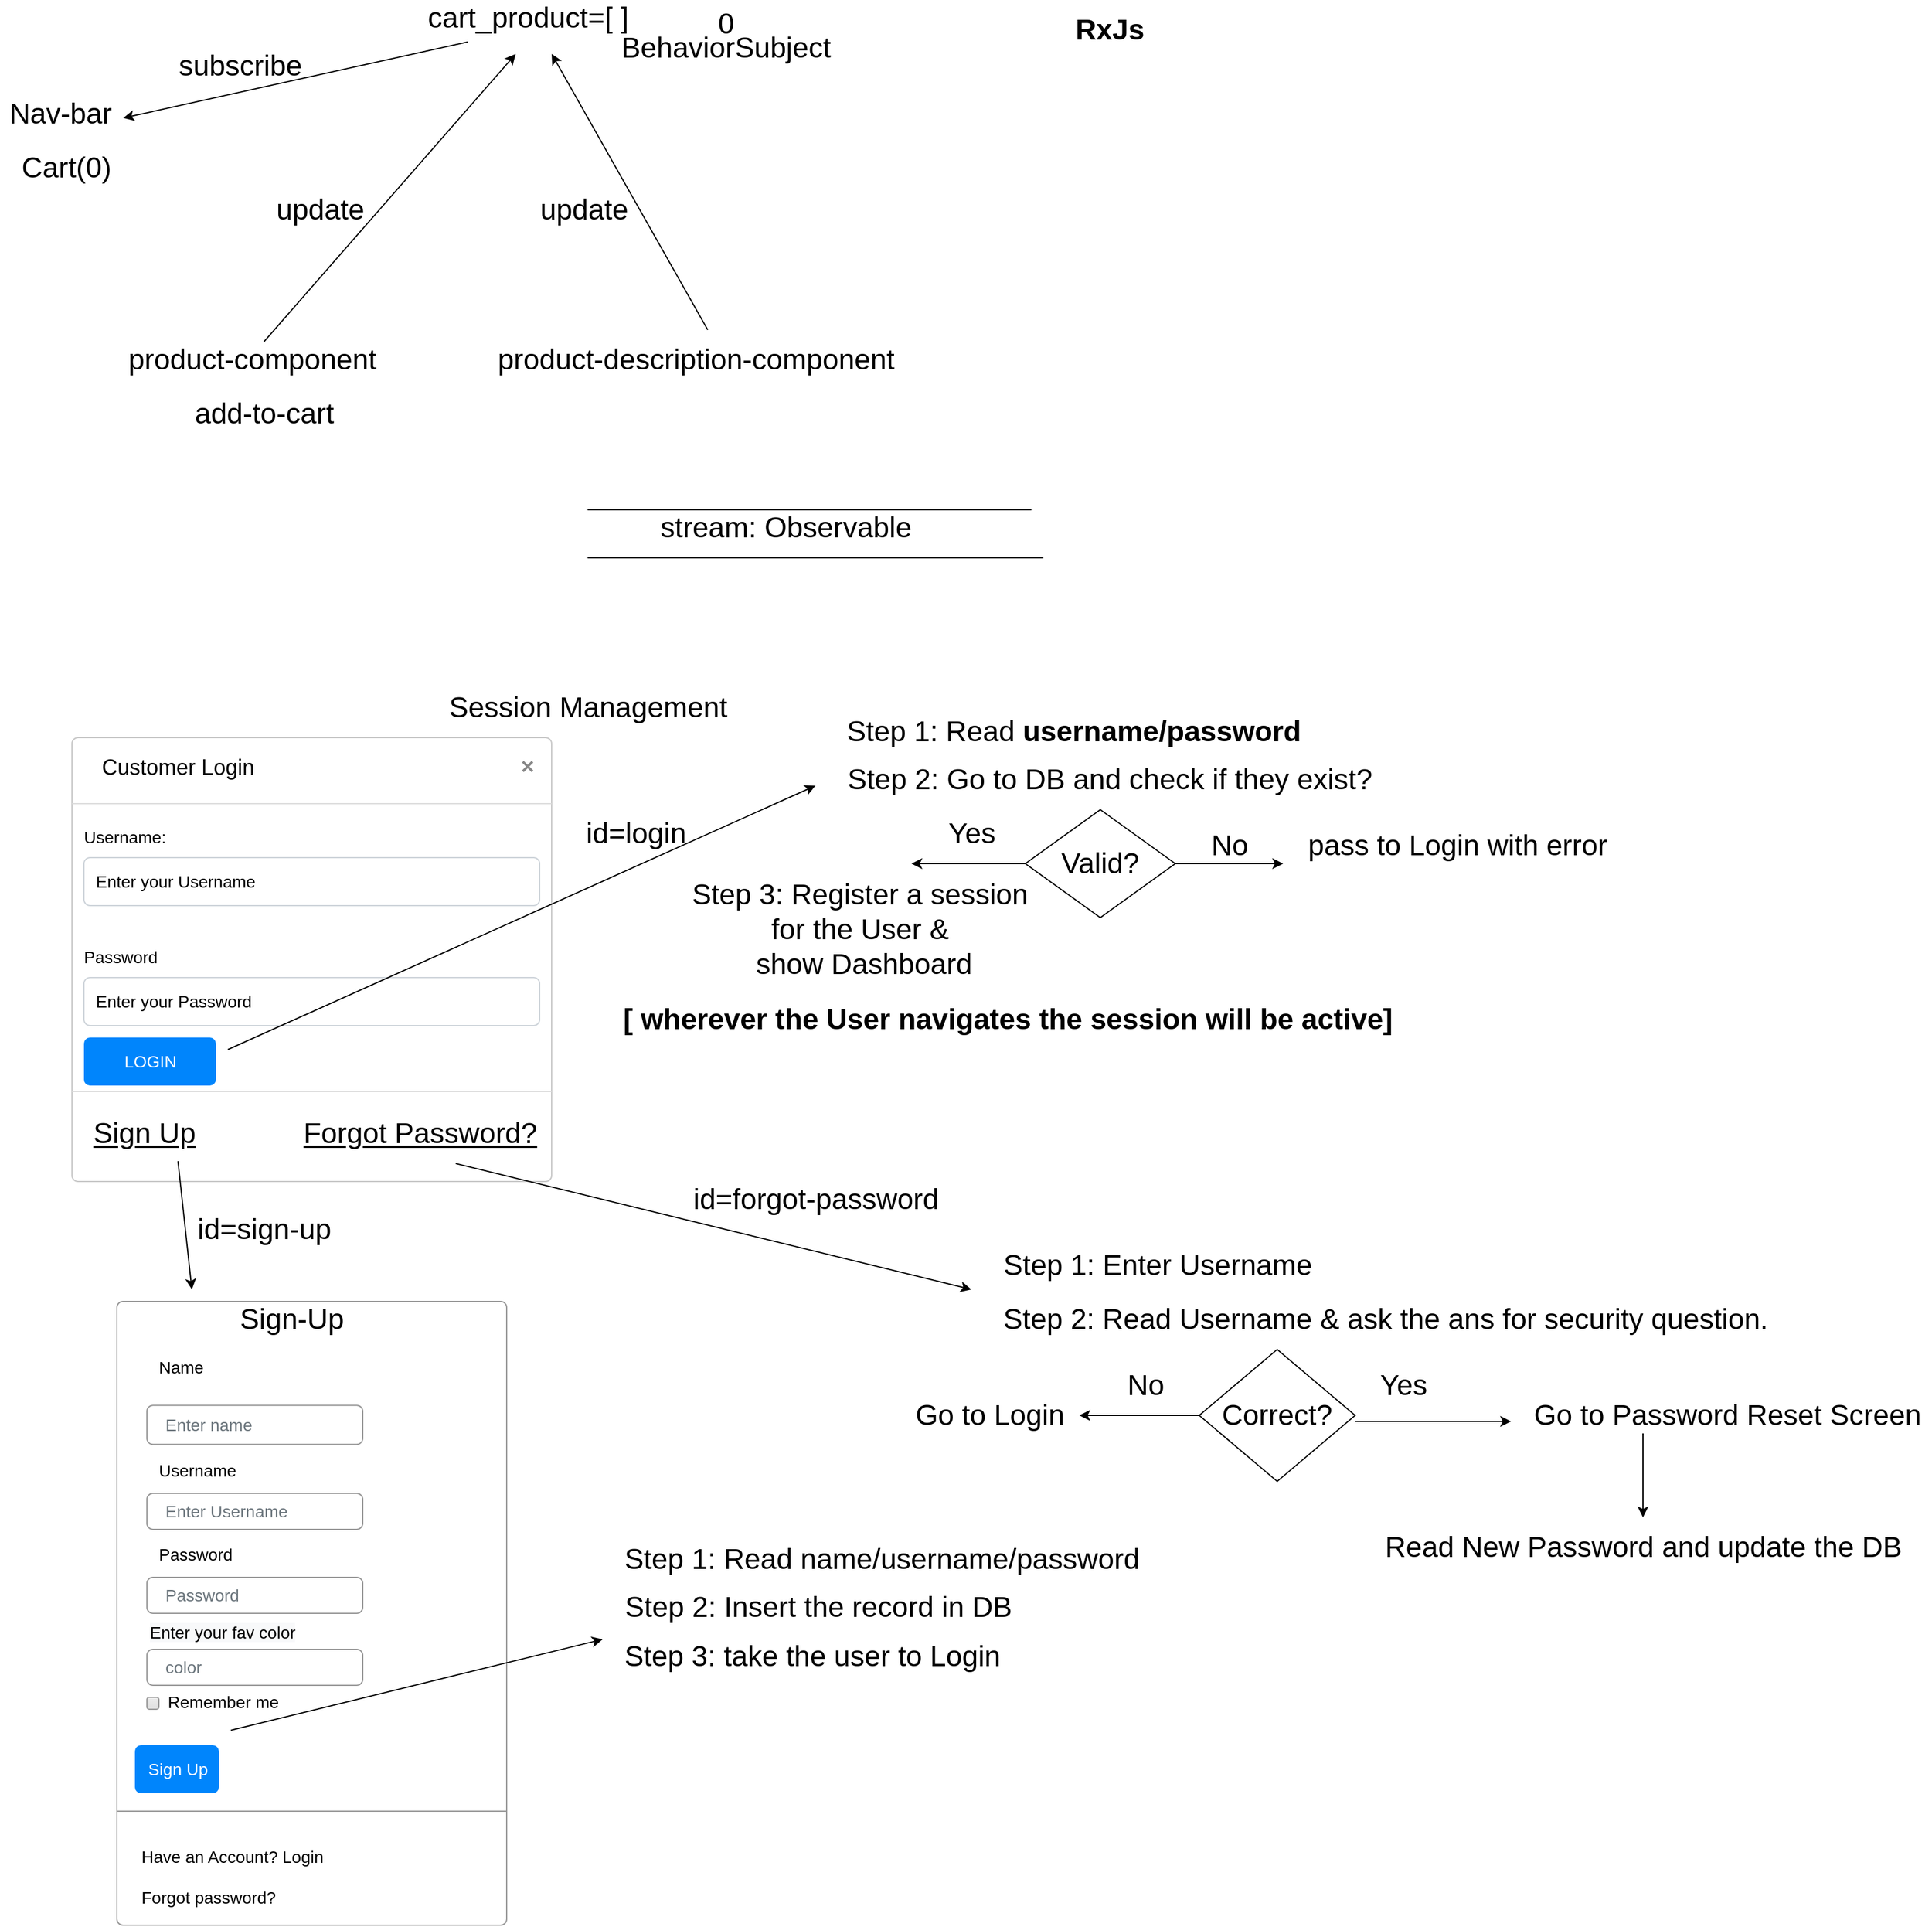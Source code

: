 <mxfile version="17.2.4" type="github">
  <diagram id="UQAobm9ets7YVORpFiId" name="Page-1">
    <mxGraphModel dx="1598" dy="724" grid="1" gridSize="10" guides="1" tooltips="1" connect="1" arrows="1" fold="1" page="1" pageScale="1" pageWidth="850" pageHeight="1100" math="0" shadow="0">
      <root>
        <mxCell id="0" />
        <mxCell id="1" parent="0" />
        <mxCell id="yNYRJrpEzRyKBh-r8Ov4-1" value="&lt;font style=&quot;font-size: 24px&quot;&gt;cart_product=[ ]&lt;/font&gt;" style="text;html=1;align=center;verticalAlign=middle;resizable=0;points=[];autosize=1;strokeColor=none;fillColor=none;" vertex="1" parent="1">
          <mxGeometry x="390" y="20" width="180" height="20" as="geometry" />
        </mxCell>
        <mxCell id="yNYRJrpEzRyKBh-r8Ov4-2" value="0" style="text;html=1;align=center;verticalAlign=middle;resizable=0;points=[];autosize=1;strokeColor=none;fillColor=none;fontSize=24;" vertex="1" parent="1">
          <mxGeometry x="630" y="20" width="30" height="30" as="geometry" />
        </mxCell>
        <mxCell id="yNYRJrpEzRyKBh-r8Ov4-3" value="Nav-bar" style="text;html=1;align=center;verticalAlign=middle;resizable=0;points=[];autosize=1;strokeColor=none;fillColor=none;fontSize=24;" vertex="1" parent="1">
          <mxGeometry x="40" y="95" width="100" height="30" as="geometry" />
        </mxCell>
        <mxCell id="yNYRJrpEzRyKBh-r8Ov4-4" value="" style="endArrow=classic;html=1;rounded=0;fontSize=24;exitX=0.222;exitY=1.5;exitDx=0;exitDy=0;exitPerimeter=0;entryX=1.028;entryY=0.613;entryDx=0;entryDy=0;entryPerimeter=0;" edge="1" parent="1" source="yNYRJrpEzRyKBh-r8Ov4-1" target="yNYRJrpEzRyKBh-r8Ov4-3">
          <mxGeometry width="50" height="50" relative="1" as="geometry">
            <mxPoint x="140" y="110" as="sourcePoint" />
            <mxPoint x="40" y="310" as="targetPoint" />
          </mxGeometry>
        </mxCell>
        <mxCell id="yNYRJrpEzRyKBh-r8Ov4-5" value="Cart(0)" style="text;html=1;align=center;verticalAlign=middle;resizable=0;points=[];autosize=1;strokeColor=none;fillColor=none;fontSize=24;" vertex="1" parent="1">
          <mxGeometry x="50" y="140" width="90" height="30" as="geometry" />
        </mxCell>
        <mxCell id="yNYRJrpEzRyKBh-r8Ov4-6" value="product-component" style="text;html=1;align=center;verticalAlign=middle;resizable=0;points=[];autosize=1;strokeColor=none;fillColor=none;fontSize=24;" vertex="1" parent="1">
          <mxGeometry x="140" y="300" width="220" height="30" as="geometry" />
        </mxCell>
        <mxCell id="yNYRJrpEzRyKBh-r8Ov4-7" value="product-description-component" style="text;html=1;align=center;verticalAlign=middle;resizable=0;points=[];autosize=1;strokeColor=none;fillColor=none;fontSize=24;" vertex="1" parent="1">
          <mxGeometry x="445" y="300" width="350" height="30" as="geometry" />
        </mxCell>
        <mxCell id="yNYRJrpEzRyKBh-r8Ov4-8" value="" style="endArrow=classic;html=1;rounded=0;fontSize=24;exitX=0.529;exitY=-0.333;exitDx=0;exitDy=0;exitPerimeter=0;" edge="1" parent="1" source="yNYRJrpEzRyKBh-r8Ov4-7">
          <mxGeometry width="50" height="50" relative="1" as="geometry">
            <mxPoint x="550" y="290" as="sourcePoint" />
            <mxPoint x="500" y="60" as="targetPoint" />
          </mxGeometry>
        </mxCell>
        <mxCell id="yNYRJrpEzRyKBh-r8Ov4-9" value="" style="endArrow=classic;html=1;rounded=0;fontSize=24;" edge="1" parent="1">
          <mxGeometry width="50" height="50" relative="1" as="geometry">
            <mxPoint x="260" y="300" as="sourcePoint" />
            <mxPoint x="470" y="60" as="targetPoint" />
          </mxGeometry>
        </mxCell>
        <mxCell id="yNYRJrpEzRyKBh-r8Ov4-10" value="add-to-cart" style="text;html=1;align=center;verticalAlign=middle;resizable=0;points=[];autosize=1;strokeColor=none;fillColor=none;fontSize=24;" vertex="1" parent="1">
          <mxGeometry x="195" y="345" width="130" height="30" as="geometry" />
        </mxCell>
        <mxCell id="yNYRJrpEzRyKBh-r8Ov4-11" value="update&amp;nbsp;" style="text;html=1;align=center;verticalAlign=middle;resizable=0;points=[];autosize=1;strokeColor=none;fillColor=none;fontSize=24;" vertex="1" parent="1">
          <mxGeometry x="260" y="175" width="100" height="30" as="geometry" />
        </mxCell>
        <mxCell id="yNYRJrpEzRyKBh-r8Ov4-12" value="update&amp;nbsp;" style="text;html=1;align=center;verticalAlign=middle;resizable=0;points=[];autosize=1;strokeColor=none;fillColor=none;fontSize=24;" vertex="1" parent="1">
          <mxGeometry x="480" y="175" width="100" height="30" as="geometry" />
        </mxCell>
        <mxCell id="yNYRJrpEzRyKBh-r8Ov4-13" value="subscribe" style="text;html=1;align=center;verticalAlign=middle;resizable=0;points=[];autosize=1;strokeColor=none;fillColor=none;fontSize=24;" vertex="1" parent="1">
          <mxGeometry x="180" y="55" width="120" height="30" as="geometry" />
        </mxCell>
        <mxCell id="yNYRJrpEzRyKBh-r8Ov4-14" value="RxJs" style="text;html=1;align=center;verticalAlign=middle;resizable=0;points=[];autosize=1;strokeColor=none;fillColor=none;fontSize=24;fontStyle=1" vertex="1" parent="1">
          <mxGeometry x="930" y="25" width="70" height="30" as="geometry" />
        </mxCell>
        <mxCell id="yNYRJrpEzRyKBh-r8Ov4-15" value="BehaviorSubject" style="text;html=1;align=center;verticalAlign=middle;resizable=0;points=[];autosize=1;strokeColor=none;fillColor=none;fontSize=24;" vertex="1" parent="1">
          <mxGeometry x="550" y="40" width="190" height="30" as="geometry" />
        </mxCell>
        <mxCell id="yNYRJrpEzRyKBh-r8Ov4-16" value="" style="endArrow=none;html=1;rounded=0;fontSize=24;" edge="1" parent="1">
          <mxGeometry width="50" height="50" relative="1" as="geometry">
            <mxPoint x="530" y="440" as="sourcePoint" />
            <mxPoint x="900" y="440" as="targetPoint" />
          </mxGeometry>
        </mxCell>
        <mxCell id="yNYRJrpEzRyKBh-r8Ov4-17" value="" style="endArrow=none;html=1;rounded=0;fontSize=24;" edge="1" parent="1">
          <mxGeometry width="50" height="50" relative="1" as="geometry">
            <mxPoint x="530" y="480" as="sourcePoint" />
            <mxPoint x="910" y="480" as="targetPoint" />
          </mxGeometry>
        </mxCell>
        <mxCell id="yNYRJrpEzRyKBh-r8Ov4-18" value="stream: Observable" style="text;html=1;align=center;verticalAlign=middle;resizable=0;points=[];autosize=1;strokeColor=none;fillColor=none;fontSize=24;" vertex="1" parent="1">
          <mxGeometry x="580" y="440" width="230" height="30" as="geometry" />
        </mxCell>
        <mxCell id="yNYRJrpEzRyKBh-r8Ov4-19" value="Session Management" style="text;html=1;align=center;verticalAlign=middle;resizable=0;points=[];autosize=1;strokeColor=none;fillColor=none;fontSize=24;" vertex="1" parent="1">
          <mxGeometry x="405" y="590" width="250" height="30" as="geometry" />
        </mxCell>
        <mxCell id="yNYRJrpEzRyKBh-r8Ov4-20" value="&lt;span style=&quot;white-space: pre&quot;&gt;	&lt;/span&gt;&lt;span style=&quot;white-space: pre&quot;&gt;	&lt;/span&gt;Customer Login" style="html=1;shadow=0;dashed=0;shape=mxgraph.bootstrap.rrect;rSize=5;html=1;strokeColor=#C8C8C8;fillColor=#ffffff;whiteSpace=wrap;verticalAlign=top;align=left;fontSize=18;spacing=15;spacingTop=-5;" vertex="1" parent="1">
          <mxGeometry x="100" y="630" width="400" height="370" as="geometry" />
        </mxCell>
        <mxCell id="yNYRJrpEzRyKBh-r8Ov4-21" value="" style="shape=line;strokeColor=#dddddd;resizeWidth=1;fontSize=24;" vertex="1" parent="yNYRJrpEzRyKBh-r8Ov4-20">
          <mxGeometry width="400" height="10" relative="1" as="geometry">
            <mxPoint y="50" as="offset" />
          </mxGeometry>
        </mxCell>
        <mxCell id="yNYRJrpEzRyKBh-r8Ov4-22" value="" style="html=1;shadow=0;dashed=0;shape=mxgraph.bootstrap.x;strokeColor=#868686;strokeWidth=2;fontSize=24;" vertex="1" parent="yNYRJrpEzRyKBh-r8Ov4-20">
          <mxGeometry x="1" width="8" height="8" relative="1" as="geometry">
            <mxPoint x="-24" y="20" as="offset" />
          </mxGeometry>
        </mxCell>
        <mxCell id="yNYRJrpEzRyKBh-r8Ov4-23" value="Username:" style="strokeColor=none;fillColor=none;resizeWidth=1;align=left;verticalAlign=top;spacing=10;fontSize=14;whiteSpace=wrap;html=1;" vertex="1" parent="yNYRJrpEzRyKBh-r8Ov4-20">
          <mxGeometry width="400" height="40" relative="1" as="geometry">
            <mxPoint y="60" as="offset" />
          </mxGeometry>
        </mxCell>
        <mxCell id="yNYRJrpEzRyKBh-r8Ov4-24" value="Enter your Username" style="html=1;shadow=0;dashed=0;shape=mxgraph.bootstrap.rrect;rSize=5;strokeColor=#CED4DA;fillColor=none;align=left;verticalAlign=middle;spacing=10;fontSize=14;whiteSpace=wrap;html=1;" vertex="1" parent="yNYRJrpEzRyKBh-r8Ov4-20">
          <mxGeometry width="380" height="40" relative="1" as="geometry">
            <mxPoint x="10" y="100" as="offset" />
          </mxGeometry>
        </mxCell>
        <mxCell id="yNYRJrpEzRyKBh-r8Ov4-25" value="Password" style="strokeColor=none;fillColor=none;resizeWidth=1;align=left;verticalAlign=top;spacing=10;fontSize=14;whiteSpace=wrap;html=1;" vertex="1" parent="yNYRJrpEzRyKBh-r8Ov4-20">
          <mxGeometry width="400" height="40" relative="1" as="geometry">
            <mxPoint y="160" as="offset" />
          </mxGeometry>
        </mxCell>
        <mxCell id="yNYRJrpEzRyKBh-r8Ov4-27" value="" style="shape=line;strokeColor=#dddddd;resizeWidth=1;fontSize=24;" vertex="1" parent="yNYRJrpEzRyKBh-r8Ov4-20">
          <mxGeometry width="400" height="10" relative="1" as="geometry">
            <mxPoint y="290" as="offset" />
          </mxGeometry>
        </mxCell>
        <mxCell id="yNYRJrpEzRyKBh-r8Ov4-28" value="LOGIN" style="html=1;shadow=0;dashed=0;shape=mxgraph.bootstrap.rrect;rSize=5;fillColor=#0085FC;strokeColor=none;fontColor=#FFFFFF;fontSize=14;" vertex="1" parent="yNYRJrpEzRyKBh-r8Ov4-20">
          <mxGeometry x="1" y="1" width="110" height="40" relative="1" as="geometry">
            <mxPoint x="-390" y="-120" as="offset" />
          </mxGeometry>
        </mxCell>
        <mxCell id="yNYRJrpEzRyKBh-r8Ov4-30" value="Enter your Password" style="html=1;shadow=0;dashed=0;shape=mxgraph.bootstrap.rrect;rSize=5;strokeColor=#CED4DA;fillColor=none;align=left;verticalAlign=middle;spacing=10;fontSize=14;whiteSpace=wrap;html=1;" vertex="1" parent="yNYRJrpEzRyKBh-r8Ov4-20">
          <mxGeometry x="10" y="200" width="380" height="40" as="geometry" />
        </mxCell>
        <mxCell id="yNYRJrpEzRyKBh-r8Ov4-31" value="&lt;u&gt;Sign Up&lt;/u&gt;" style="text;html=1;align=center;verticalAlign=middle;resizable=0;points=[];autosize=1;strokeColor=none;fillColor=none;fontSize=24;" vertex="1" parent="yNYRJrpEzRyKBh-r8Ov4-20">
          <mxGeometry x="10" y="315" width="100" height="30" as="geometry" />
        </mxCell>
        <mxCell id="yNYRJrpEzRyKBh-r8Ov4-32" value="" style="endArrow=classic;html=1;rounded=0;fontSize=24;" edge="1" parent="yNYRJrpEzRyKBh-r8Ov4-20">
          <mxGeometry width="50" height="50" relative="1" as="geometry">
            <mxPoint x="130" y="260" as="sourcePoint" />
            <mxPoint x="620" y="40" as="targetPoint" />
          </mxGeometry>
        </mxCell>
        <mxCell id="yNYRJrpEzRyKBh-r8Ov4-33" value="" style="endArrow=classic;html=1;rounded=0;fontSize=24;exitX=0.784;exitY=1.267;exitDx=0;exitDy=0;exitPerimeter=0;" edge="1" parent="yNYRJrpEzRyKBh-r8Ov4-20" source="yNYRJrpEzRyKBh-r8Ov4-31">
          <mxGeometry width="50" height="50" relative="1" as="geometry">
            <mxPoint x="110" y="340" as="sourcePoint" />
            <mxPoint x="100" y="460" as="targetPoint" />
          </mxGeometry>
        </mxCell>
        <mxCell id="yNYRJrpEzRyKBh-r8Ov4-34" value="&lt;u&gt;Forgot Password?&lt;/u&gt;" style="text;html=1;align=center;verticalAlign=middle;resizable=0;points=[];autosize=1;strokeColor=none;fillColor=none;fontSize=24;" vertex="1" parent="yNYRJrpEzRyKBh-r8Ov4-20">
          <mxGeometry x="185" y="315" width="210" height="30" as="geometry" />
        </mxCell>
        <mxCell id="yNYRJrpEzRyKBh-r8Ov4-35" value="" style="endArrow=classic;html=1;rounded=0;fontSize=24;" edge="1" parent="yNYRJrpEzRyKBh-r8Ov4-20">
          <mxGeometry width="50" height="50" relative="1" as="geometry">
            <mxPoint x="320" y="355" as="sourcePoint" />
            <mxPoint x="750" y="460" as="targetPoint" />
          </mxGeometry>
        </mxCell>
        <mxCell id="yNYRJrpEzRyKBh-r8Ov4-36" value="id=login" style="text;html=1;align=center;verticalAlign=middle;resizable=0;points=[];autosize=1;strokeColor=none;fillColor=none;fontSize=24;" vertex="1" parent="1">
          <mxGeometry x="520" y="695" width="100" height="30" as="geometry" />
        </mxCell>
        <mxCell id="yNYRJrpEzRyKBh-r8Ov4-37" value="id=sign-up" style="text;html=1;align=center;verticalAlign=middle;resizable=0;points=[];autosize=1;strokeColor=none;fillColor=none;fontSize=24;" vertex="1" parent="1">
          <mxGeometry x="195" y="1025" width="130" height="30" as="geometry" />
        </mxCell>
        <mxCell id="yNYRJrpEzRyKBh-r8Ov4-38" value="id=forgot-password" style="text;html=1;align=center;verticalAlign=middle;resizable=0;points=[];autosize=1;strokeColor=none;fillColor=none;fontSize=24;" vertex="1" parent="1">
          <mxGeometry x="610" y="1000" width="220" height="30" as="geometry" />
        </mxCell>
        <mxCell id="yNYRJrpEzRyKBh-r8Ov4-39" value="Step 1: Read &lt;b&gt;username/password&lt;/b&gt;" style="text;html=1;align=center;verticalAlign=middle;resizable=0;points=[];autosize=1;strokeColor=none;fillColor=none;fontSize=24;" vertex="1" parent="1">
          <mxGeometry x="740" y="610" width="390" height="30" as="geometry" />
        </mxCell>
        <mxCell id="yNYRJrpEzRyKBh-r8Ov4-40" value="Step 2: Go to DB and check if they exist?" style="text;html=1;align=center;verticalAlign=middle;resizable=0;points=[];autosize=1;strokeColor=none;fillColor=none;fontSize=24;" vertex="1" parent="1">
          <mxGeometry x="740" y="650" width="450" height="30" as="geometry" />
        </mxCell>
        <mxCell id="yNYRJrpEzRyKBh-r8Ov4-41" value="Valid?" style="rhombus;whiteSpace=wrap;html=1;fontSize=24;" vertex="1" parent="1">
          <mxGeometry x="895" y="690" width="125" height="90" as="geometry" />
        </mxCell>
        <mxCell id="yNYRJrpEzRyKBh-r8Ov4-42" value="" style="endArrow=classic;html=1;rounded=0;fontSize=24;" edge="1" parent="1">
          <mxGeometry width="50" height="50" relative="1" as="geometry">
            <mxPoint x="895" y="735" as="sourcePoint" />
            <mxPoint x="800" y="735" as="targetPoint" />
          </mxGeometry>
        </mxCell>
        <mxCell id="yNYRJrpEzRyKBh-r8Ov4-43" value="" style="endArrow=classic;html=1;rounded=0;fontSize=24;" edge="1" parent="1">
          <mxGeometry width="50" height="50" relative="1" as="geometry">
            <mxPoint x="1020" y="735" as="sourcePoint" />
            <mxPoint x="1110" y="735" as="targetPoint" />
          </mxGeometry>
        </mxCell>
        <mxCell id="yNYRJrpEzRyKBh-r8Ov4-44" value="No" style="text;html=1;align=center;verticalAlign=middle;resizable=0;points=[];autosize=1;strokeColor=none;fillColor=none;fontSize=24;" vertex="1" parent="1">
          <mxGeometry x="1040" y="705" width="50" height="30" as="geometry" />
        </mxCell>
        <mxCell id="yNYRJrpEzRyKBh-r8Ov4-45" value="pass to Login with error" style="text;html=1;align=center;verticalAlign=middle;resizable=0;points=[];autosize=1;strokeColor=none;fillColor=none;fontSize=24;" vertex="1" parent="1">
          <mxGeometry x="1120" y="705" width="270" height="30" as="geometry" />
        </mxCell>
        <mxCell id="yNYRJrpEzRyKBh-r8Ov4-46" value="Yes" style="text;html=1;align=center;verticalAlign=middle;resizable=0;points=[];autosize=1;strokeColor=none;fillColor=none;fontSize=24;" vertex="1" parent="1">
          <mxGeometry x="825" y="695" width="50" height="30" as="geometry" />
        </mxCell>
        <mxCell id="yNYRJrpEzRyKBh-r8Ov4-48" value="Step 3: Register a session&amp;nbsp;&lt;br&gt;for the User &amp;amp;&amp;nbsp;&lt;br&gt;show Dashboard" style="text;html=1;align=center;verticalAlign=middle;resizable=0;points=[];autosize=1;strokeColor=none;fillColor=none;fontSize=24;" vertex="1" parent="1">
          <mxGeometry x="610" y="745" width="300" height="90" as="geometry" />
        </mxCell>
        <mxCell id="yNYRJrpEzRyKBh-r8Ov4-50" value="[ wherever the User navigates the session will be active]" style="text;html=1;align=center;verticalAlign=middle;resizable=0;points=[];autosize=1;strokeColor=none;fillColor=none;fontSize=24;fontStyle=1" vertex="1" parent="1">
          <mxGeometry x="550" y="850" width="660" height="30" as="geometry" />
        </mxCell>
        <mxCell id="yNYRJrpEzRyKBh-r8Ov4-51" value="" style="html=1;shadow=0;dashed=0;shape=mxgraph.bootstrap.rrect;rSize=5;fillColor=#ffffff;strokeColor=#999999;fontSize=24;" vertex="1" parent="1">
          <mxGeometry x="137.5" y="1100" width="325" height="520" as="geometry" />
        </mxCell>
        <mxCell id="yNYRJrpEzRyKBh-r8Ov4-52" value="Username" style="fillColor=none;strokeColor=none;align=left;spacing=20;fontSize=14;" vertex="1" parent="yNYRJrpEzRyKBh-r8Ov4-51">
          <mxGeometry width="220" height="40" relative="1" as="geometry">
            <mxPoint x="15" y="120" as="offset" />
          </mxGeometry>
        </mxCell>
        <mxCell id="yNYRJrpEzRyKBh-r8Ov4-53" value="Enter Username" style="html=1;shadow=0;dashed=0;shape=mxgraph.bootstrap.rrect;rSize=5;fillColor=none;strokeColor=#999999;align=left;spacing=15;fontSize=14;fontColor=#6C767D;" vertex="1" parent="yNYRJrpEzRyKBh-r8Ov4-51">
          <mxGeometry width="180" height="30" relative="1" as="geometry">
            <mxPoint x="25" y="160" as="offset" />
          </mxGeometry>
        </mxCell>
        <mxCell id="yNYRJrpEzRyKBh-r8Ov4-54" value="Password" style="fillColor=none;strokeColor=none;align=left;spacing=20;fontSize=14;" vertex="1" parent="yNYRJrpEzRyKBh-r8Ov4-51">
          <mxGeometry width="220" height="40" relative="1" as="geometry">
            <mxPoint x="15" y="190" as="offset" />
          </mxGeometry>
        </mxCell>
        <mxCell id="yNYRJrpEzRyKBh-r8Ov4-55" value="Password" style="html=1;shadow=0;dashed=0;shape=mxgraph.bootstrap.rrect;rSize=5;fillColor=none;strokeColor=#999999;align=left;spacing=15;fontSize=14;fontColor=#6C767D;" vertex="1" parent="yNYRJrpEzRyKBh-r8Ov4-51">
          <mxGeometry width="180" height="30" relative="1" as="geometry">
            <mxPoint x="25" y="230" as="offset" />
          </mxGeometry>
        </mxCell>
        <mxCell id="yNYRJrpEzRyKBh-r8Ov4-56" value="Remember me" style="html=1;shadow=0;dashed=0;shape=mxgraph.bootstrap.rrect;rSize=2;fillColor=#EDEDED;strokeColor=#999999;align=left;fontSize=14;fontColor=#000000;labelPosition=right;verticalLabelPosition=middle;verticalAlign=middle;spacingLeft=5;spacingTop=-2;gradientColor=#DEDEDE;" vertex="1" parent="yNYRJrpEzRyKBh-r8Ov4-51">
          <mxGeometry width="10" height="10" relative="1" as="geometry">
            <mxPoint x="25" y="330" as="offset" />
          </mxGeometry>
        </mxCell>
        <mxCell id="yNYRJrpEzRyKBh-r8Ov4-57" value="Sign Up" style="html=1;shadow=0;dashed=0;shape=mxgraph.bootstrap.rrect;rSize=5;fillColor=#0085FC;strokeColor=none;align=center;fontSize=14;fontColor=#FFFFFF;" vertex="1" parent="yNYRJrpEzRyKBh-r8Ov4-51">
          <mxGeometry width="70" height="40" relative="1" as="geometry">
            <mxPoint x="15" y="370" as="offset" />
          </mxGeometry>
        </mxCell>
        <mxCell id="yNYRJrpEzRyKBh-r8Ov4-58" value="" style="shape=line;strokeColor=#999999;perimeter=none;resizeWidth=1;fontSize=24;" vertex="1" parent="yNYRJrpEzRyKBh-r8Ov4-51">
          <mxGeometry width="325" height="10" relative="1" as="geometry">
            <mxPoint y="420" as="offset" />
          </mxGeometry>
        </mxCell>
        <mxCell id="yNYRJrpEzRyKBh-r8Ov4-59" value="Have an Account? Login&lt;br&gt;&lt;br&gt;Forgot password?" style="html=1;fillColor=none;strokeColor=none;align=left;spacing=20;fontSize=14;" vertex="1" parent="yNYRJrpEzRyKBh-r8Ov4-51">
          <mxGeometry width="220" height="60" relative="1" as="geometry">
            <mxPoint y="450" as="offset" />
          </mxGeometry>
        </mxCell>
        <mxCell id="yNYRJrpEzRyKBh-r8Ov4-70" value="Name" style="fillColor=none;strokeColor=none;align=left;spacing=20;fontSize=14;" vertex="1" parent="yNYRJrpEzRyKBh-r8Ov4-51">
          <mxGeometry x="15" y="32.5" width="220" height="43.333" as="geometry" />
        </mxCell>
        <mxCell id="yNYRJrpEzRyKBh-r8Ov4-71" value="Enter name" style="html=1;shadow=0;dashed=0;shape=mxgraph.bootstrap.rrect;rSize=5;fillColor=none;strokeColor=#999999;align=left;spacing=15;fontSize=14;fontColor=#6C767D;" vertex="1" parent="yNYRJrpEzRyKBh-r8Ov4-51">
          <mxGeometry x="25" y="86.667" width="180" height="32.5" as="geometry" />
        </mxCell>
        <mxCell id="yNYRJrpEzRyKBh-r8Ov4-72" value="Sign-Up" style="text;html=1;align=center;verticalAlign=middle;resizable=0;points=[];autosize=1;strokeColor=none;fillColor=none;fontSize=24;" vertex="1" parent="yNYRJrpEzRyKBh-r8Ov4-51">
          <mxGeometry x="95" width="100" height="30" as="geometry" />
        </mxCell>
        <mxCell id="yNYRJrpEzRyKBh-r8Ov4-73" value="" style="endArrow=classic;html=1;rounded=0;fontSize=24;" edge="1" parent="yNYRJrpEzRyKBh-r8Ov4-51">
          <mxGeometry width="50" height="50" relative="1" as="geometry">
            <mxPoint x="95" y="357.5" as="sourcePoint" />
            <mxPoint x="405" y="281.667" as="targetPoint" />
          </mxGeometry>
        </mxCell>
        <mxCell id="yNYRJrpEzRyKBh-r8Ov4-77" value="&lt;span style=&quot;color: rgb(0 , 0 , 0) ; font-family: &amp;#34;helvetica&amp;#34; ; font-size: 14px ; font-style: normal ; font-weight: 400 ; letter-spacing: normal ; text-align: left ; text-indent: 0px ; text-transform: none ; word-spacing: 0px ; background-color: rgb(248 , 249 , 250) ; display: inline ; float: none&quot;&gt;Enter your fav color&lt;/span&gt;" style="text;whiteSpace=wrap;html=1;fontSize=24;" vertex="1" parent="yNYRJrpEzRyKBh-r8Ov4-51">
          <mxGeometry x="25" y="252" width="185" height="50" as="geometry" />
        </mxCell>
        <mxCell id="yNYRJrpEzRyKBh-r8Ov4-78" value="color" style="html=1;shadow=0;dashed=0;shape=mxgraph.bootstrap.rrect;rSize=5;fillColor=none;strokeColor=#999999;align=left;spacing=15;fontSize=14;fontColor=#6C767D;" vertex="1" parent="yNYRJrpEzRyKBh-r8Ov4-51">
          <mxGeometry x="25" y="290" width="180" height="30" as="geometry" />
        </mxCell>
        <mxCell id="yNYRJrpEzRyKBh-r8Ov4-74" value="Step 1: Read name/username/password" style="text;html=1;align=center;verticalAlign=middle;resizable=0;points=[];autosize=1;strokeColor=none;fillColor=none;fontSize=24;" vertex="1" parent="1">
          <mxGeometry x="550" y="1300" width="450" height="30" as="geometry" />
        </mxCell>
        <mxCell id="yNYRJrpEzRyKBh-r8Ov4-75" value="Step 2: Insert the record in DB" style="text;html=1;align=center;verticalAlign=middle;resizable=0;points=[];autosize=1;strokeColor=none;fillColor=none;fontSize=24;" vertex="1" parent="1">
          <mxGeometry x="552" y="1340" width="340" height="30" as="geometry" />
        </mxCell>
        <mxCell id="yNYRJrpEzRyKBh-r8Ov4-76" value="Step 3: take the user to Login" style="text;html=1;align=center;verticalAlign=middle;resizable=0;points=[];autosize=1;strokeColor=none;fillColor=none;fontSize=24;" vertex="1" parent="1">
          <mxGeometry x="552" y="1381" width="330" height="30" as="geometry" />
        </mxCell>
        <mxCell id="yNYRJrpEzRyKBh-r8Ov4-80" value="Step 1: Enter Username" style="text;html=1;align=center;verticalAlign=middle;resizable=0;points=[];autosize=1;strokeColor=none;fillColor=none;fontSize=24;" vertex="1" parent="1">
          <mxGeometry x="870" y="1055" width="270" height="30" as="geometry" />
        </mxCell>
        <mxCell id="yNYRJrpEzRyKBh-r8Ov4-81" value="Step 2: Read Username &amp;amp; ask the ans for security question." style="text;html=1;align=center;verticalAlign=middle;resizable=0;points=[];autosize=1;strokeColor=none;fillColor=none;fontSize=24;" vertex="1" parent="1">
          <mxGeometry x="870" y="1100" width="650" height="30" as="geometry" />
        </mxCell>
        <mxCell id="yNYRJrpEzRyKBh-r8Ov4-83" value="Correct?" style="rhombus;whiteSpace=wrap;html=1;fontSize=24;" vertex="1" parent="1">
          <mxGeometry x="1040" y="1140" width="130" height="110" as="geometry" />
        </mxCell>
        <mxCell id="yNYRJrpEzRyKBh-r8Ov4-84" value="" style="endArrow=classic;html=1;rounded=0;fontSize=24;" edge="1" parent="1">
          <mxGeometry width="50" height="50" relative="1" as="geometry">
            <mxPoint x="1170" y="1200" as="sourcePoint" />
            <mxPoint x="1300" y="1200" as="targetPoint" />
          </mxGeometry>
        </mxCell>
        <mxCell id="yNYRJrpEzRyKBh-r8Ov4-85" value="Yes" style="text;html=1;align=center;verticalAlign=middle;resizable=0;points=[];autosize=1;strokeColor=none;fillColor=none;fontSize=24;" vertex="1" parent="1">
          <mxGeometry x="1185" y="1155" width="50" height="30" as="geometry" />
        </mxCell>
        <mxCell id="yNYRJrpEzRyKBh-r8Ov4-86" value="" style="endArrow=classic;html=1;rounded=0;fontSize=24;exitX=0;exitY=0.5;exitDx=0;exitDy=0;" edge="1" parent="1" source="yNYRJrpEzRyKBh-r8Ov4-83">
          <mxGeometry width="50" height="50" relative="1" as="geometry">
            <mxPoint x="940" y="1180" as="sourcePoint" />
            <mxPoint x="940" y="1195" as="targetPoint" />
          </mxGeometry>
        </mxCell>
        <mxCell id="yNYRJrpEzRyKBh-r8Ov4-87" value="No" style="text;html=1;align=center;verticalAlign=middle;resizable=0;points=[];autosize=1;strokeColor=none;fillColor=none;fontSize=24;" vertex="1" parent="1">
          <mxGeometry x="970" y="1155" width="50" height="30" as="geometry" />
        </mxCell>
        <mxCell id="yNYRJrpEzRyKBh-r8Ov4-88" value="Go to Login" style="text;html=1;align=center;verticalAlign=middle;resizable=0;points=[];autosize=1;strokeColor=none;fillColor=none;fontSize=24;" vertex="1" parent="1">
          <mxGeometry x="795" y="1180" width="140" height="30" as="geometry" />
        </mxCell>
        <mxCell id="yNYRJrpEzRyKBh-r8Ov4-89" value="Go to Password Reset Screen" style="text;html=1;align=center;verticalAlign=middle;resizable=0;points=[];autosize=1;strokeColor=none;fillColor=none;fontSize=24;" vertex="1" parent="1">
          <mxGeometry x="1310" y="1180" width="340" height="30" as="geometry" />
        </mxCell>
        <mxCell id="yNYRJrpEzRyKBh-r8Ov4-90" value="" style="endArrow=classic;html=1;rounded=0;fontSize=24;" edge="1" parent="1">
          <mxGeometry width="50" height="50" relative="1" as="geometry">
            <mxPoint x="1410" y="1210" as="sourcePoint" />
            <mxPoint x="1410" y="1280" as="targetPoint" />
          </mxGeometry>
        </mxCell>
        <mxCell id="yNYRJrpEzRyKBh-r8Ov4-91" value="Read New Password and update the DB" style="text;html=1;align=center;verticalAlign=middle;resizable=0;points=[];autosize=1;strokeColor=none;fillColor=none;fontSize=24;" vertex="1" parent="1">
          <mxGeometry x="1185" y="1290" width="450" height="30" as="geometry" />
        </mxCell>
      </root>
    </mxGraphModel>
  </diagram>
</mxfile>
